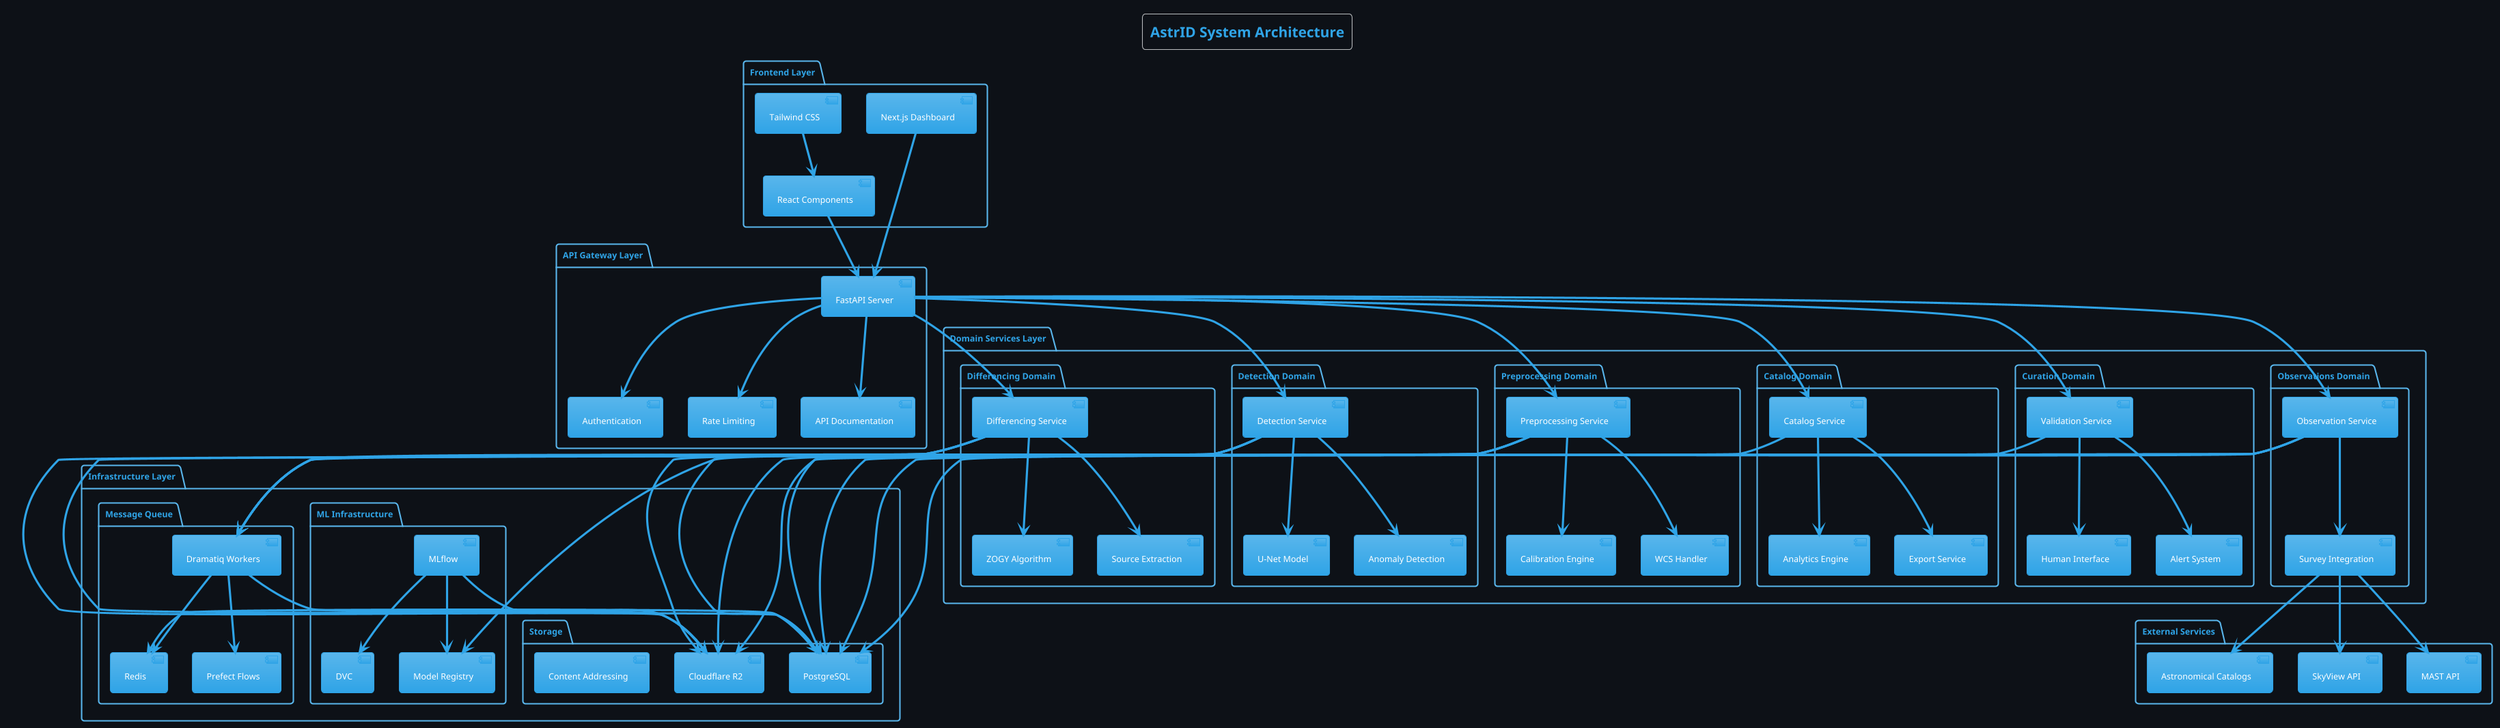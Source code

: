 @startuml AstrID System Architecture
!theme cerulean
skinparam backgroundColor #0D1117
skinparam defaultFontName Arial
skinparam defaultFontSize 12

title AstrID System Architecture

package "Frontend Layer" {
    [Next.js Dashboard] as Dashboard
    [React Components] as Components
    [Tailwind CSS] as Styling
}

package "API Gateway Layer" {
    [FastAPI Server] as API
    [Authentication] as Auth
    [Rate Limiting] as RateLimit
    [API Documentation] as Docs
}

package "Domain Services Layer" {
    package "Observations Domain" {
        [Observation Service] as ObsService
        [Survey Integration] as SurveyInt
    }

    package "Preprocessing Domain" {
        [Preprocessing Service] as PreprocessService
        [Calibration Engine] as Calibration
        [WCS Handler] as WCS
    }

    package "Differencing Domain" {
        [Differencing Service] as DiffService
        [ZOGY Algorithm] as ZOGY
        [Source Extraction] as SourceExt
    }

    package "Detection Domain" {
        [Detection Service] as DetectionService
        [U-Net Model] as UNet
        [Anomaly Detection] as AnomalyDet
    }

    package "Curation Domain" {
        [Validation Service] as ValidationService
        [Human Interface] as HumanUI
        [Alert System] as Alerts
    }

    package "Catalog Domain" {
        [Catalog Service] as CatalogService
        [Analytics Engine] as Analytics
        [Export Service] as Export
    }
}

package "Infrastructure Layer" {
    package "Storage" {
        [PostgreSQL] as DB
        [Cloudflare R2] as R2
        [Content Addressing] as CAS
    }

    package "Message Queue" {
        [Redis] as Redis
        [Dramatiq Workers] as Workers
        [Prefect Flows] as Prefect
    }

    package "ML Infrastructure" {
        [MLflow] as MLflow
        [Model Registry] as ModelReg
        [DVC] as DVC
    }
}

package "External Services" {
    [MAST API] as MAST
    [SkyView API] as SkyView
    [Astronomical Catalogs] as Catalogs
}

' Frontend connections
Dashboard --> API
Components --> API
Styling --> Components

' API Gateway connections
API --> Auth
API --> RateLimit
API --> Docs
API --> ObsService
API --> PreprocessService
API --> DiffService
API --> DetectionService
API --> ValidationService
API --> CatalogService

' Domain service connections
ObsService --> SurveyInt
ObsService --> DB
ObsService --> R2

PreprocessService --> Calibration
PreprocessService --> WCS
PreprocessService --> DB
PreprocessService --> R2

DiffService --> ZOGY
DiffService --> SourceExt
DiffService --> DB
DiffService --> R2

DetectionService --> UNet
DetectionService --> AnomalyDet
DetectionService --> ModelReg
DetectionService --> DB
DetectionService --> R2

ValidationService --> HumanUI
ValidationService --> Alerts
ValidationService --> DB

CatalogService --> Analytics
CatalogService --> Export
CatalogService --> DB

' Infrastructure connections
DB --> Redis
Workers --> Redis
Workers --> Prefect
Workers --> R2

MLflow --> ModelReg
MLflow --> DVC
MLflow --> R2

' External service connections
SurveyInt --> MAST
SurveyInt --> SkyView
SurveyInt --> Catalogs

' Message flow
ObsService --> Workers
PreprocessService --> Workers
DiffService --> Workers
DetectionService --> Workers

@enduml
